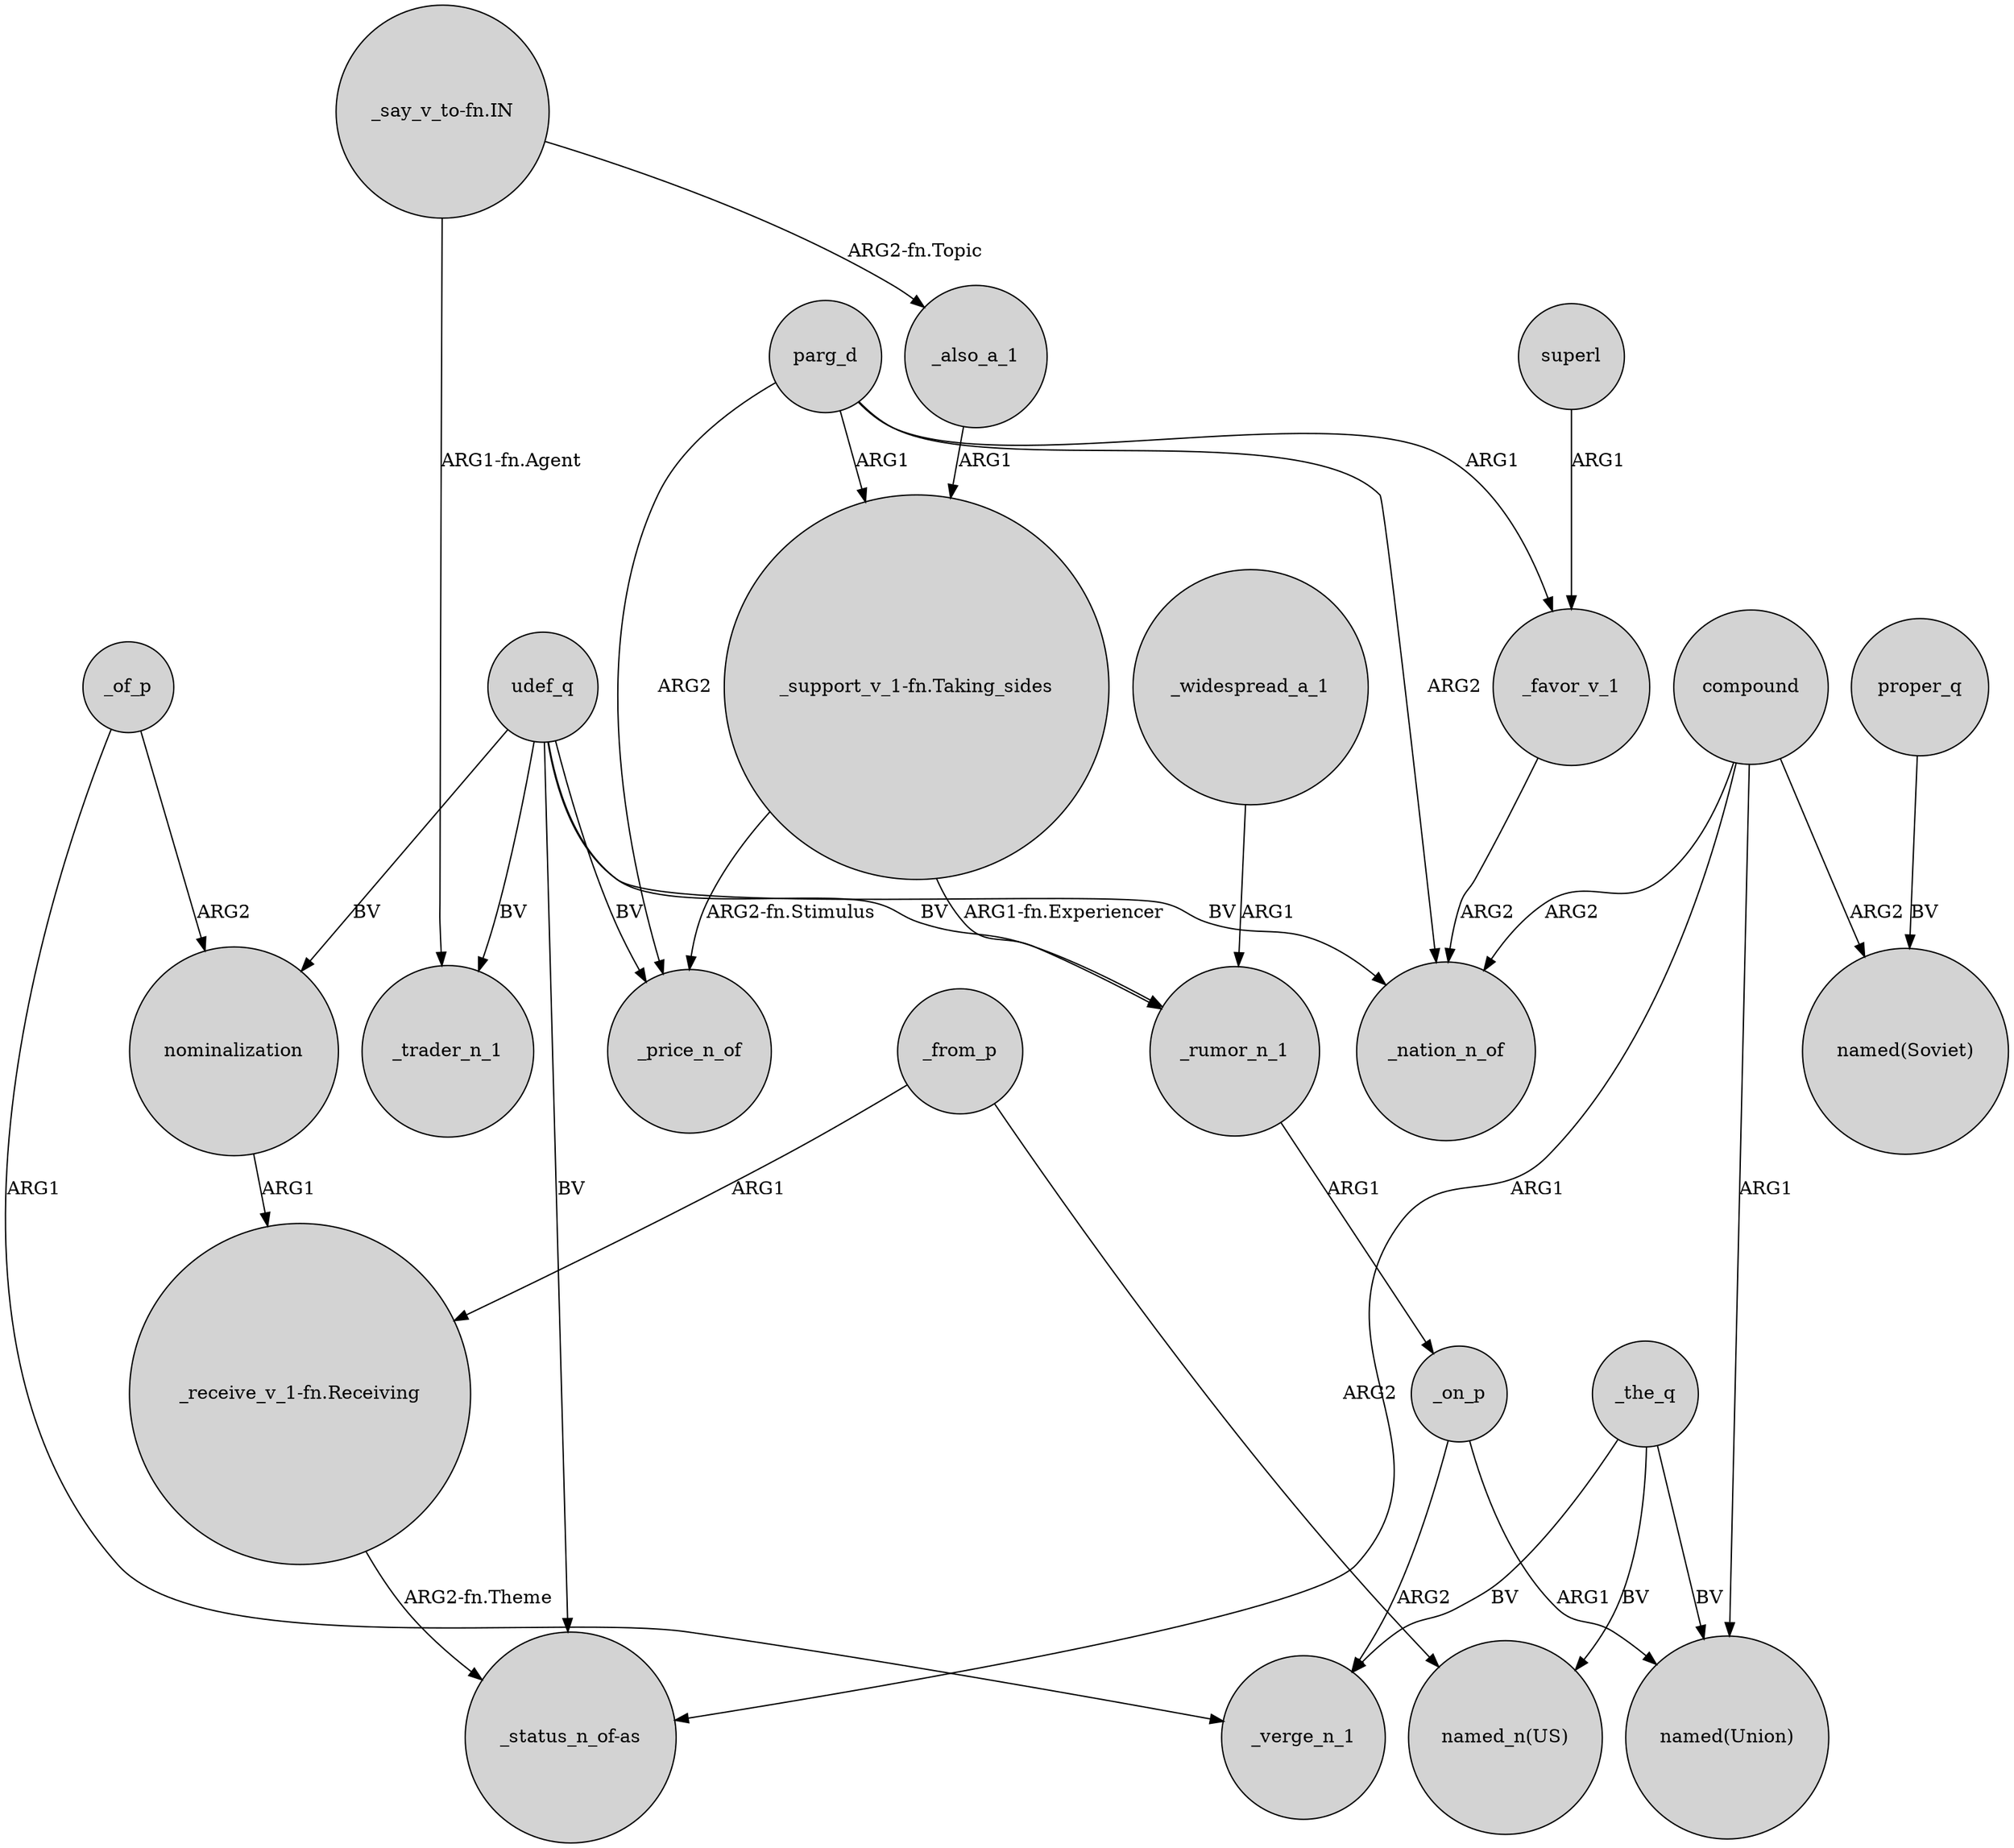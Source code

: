 digraph {
	node [shape=circle style=filled]
	_widespread_a_1 -> _rumor_n_1 [label=ARG1]
	"_support_v_1-fn.Taking_sides" -> _rumor_n_1 [label="ARG1-fn.Experiencer"]
	compound -> "_status_n_of-as" [label=ARG1]
	udef_q -> _price_n_of [label=BV]
	"_say_v_to-fn.IN" -> _also_a_1 [label="ARG2-fn.Topic"]
	"_support_v_1-fn.Taking_sides" -> _price_n_of [label="ARG2-fn.Stimulus"]
	udef_q -> _trader_n_1 [label=BV]
	udef_q -> _rumor_n_1 [label=BV]
	superl -> _favor_v_1 [label=ARG1]
	_from_p -> "named_n(US)" [label=ARG2]
	parg_d -> _favor_v_1 [label=ARG1]
	parg_d -> _nation_n_of [label=ARG2]
	proper_q -> "named(Soviet)" [label=BV]
	"_receive_v_1-fn.Receiving" -> "_status_n_of-as" [label="ARG2-fn.Theme"]
	_also_a_1 -> "_support_v_1-fn.Taking_sides" [label=ARG1]
	_on_p -> _verge_n_1 [label=ARG2]
	_the_q -> "named(Union)" [label=BV]
	_of_p -> _verge_n_1 [label=ARG1]
	compound -> _nation_n_of [label=ARG2]
	nominalization -> "_receive_v_1-fn.Receiving" [label=ARG1]
	_the_q -> "named_n(US)" [label=BV]
	_rumor_n_1 -> _on_p [label=ARG1]
	compound -> "named(Union)" [label=ARG1]
	_the_q -> _verge_n_1 [label=BV]
	udef_q -> _nation_n_of [label=BV]
	_of_p -> nominalization [label=ARG2]
	_favor_v_1 -> _nation_n_of [label=ARG2]
	udef_q -> "_status_n_of-as" [label=BV]
	compound -> "named(Soviet)" [label=ARG2]
	_on_p -> "named(Union)" [label=ARG1]
	udef_q -> nominalization [label=BV]
	_from_p -> "_receive_v_1-fn.Receiving" [label=ARG1]
	parg_d -> _price_n_of [label=ARG2]
	parg_d -> "_support_v_1-fn.Taking_sides" [label=ARG1]
	"_say_v_to-fn.IN" -> _trader_n_1 [label="ARG1-fn.Agent"]
}

